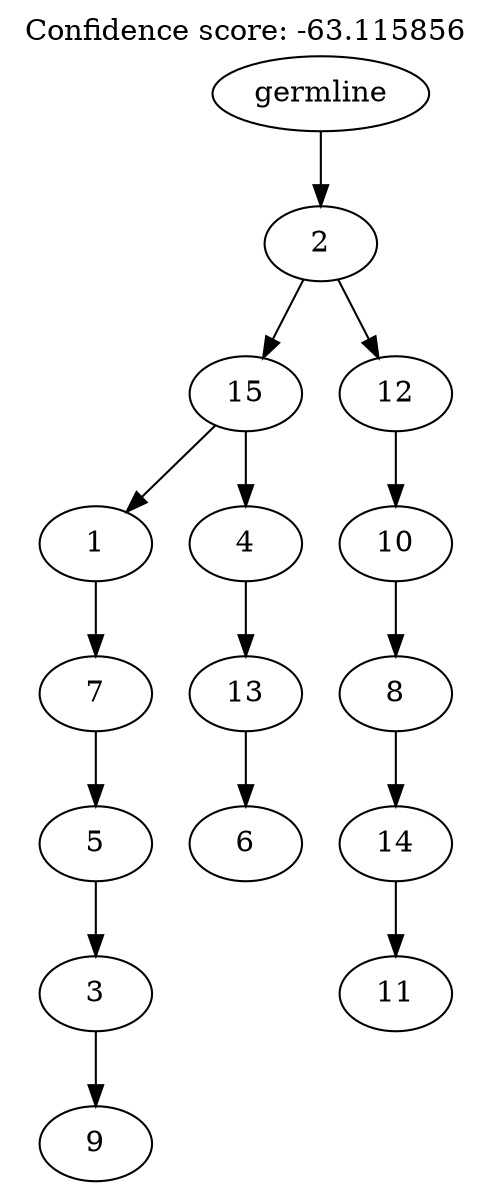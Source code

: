 digraph g {
	"14" -> "15";
	"15" [label="9"];
	"13" -> "14";
	"14" [label="3"];
	"12" -> "13";
	"13" [label="5"];
	"11" -> "12";
	"12" [label="7"];
	"9" -> "10";
	"10" [label="6"];
	"8" -> "9";
	"9" [label="13"];
	"7" -> "8";
	"8" [label="4"];
	"7" -> "11";
	"11" [label="1"];
	"5" -> "6";
	"6" [label="11"];
	"4" -> "5";
	"5" [label="14"];
	"3" -> "4";
	"4" [label="8"];
	"2" -> "3";
	"3" [label="10"];
	"1" -> "2";
	"2" [label="12"];
	"1" -> "7";
	"7" [label="15"];
	"0" -> "1";
	"1" [label="2"];
	"0" [label="germline"];
	labelloc="t";
	label="Confidence score: -63.115856";
}
